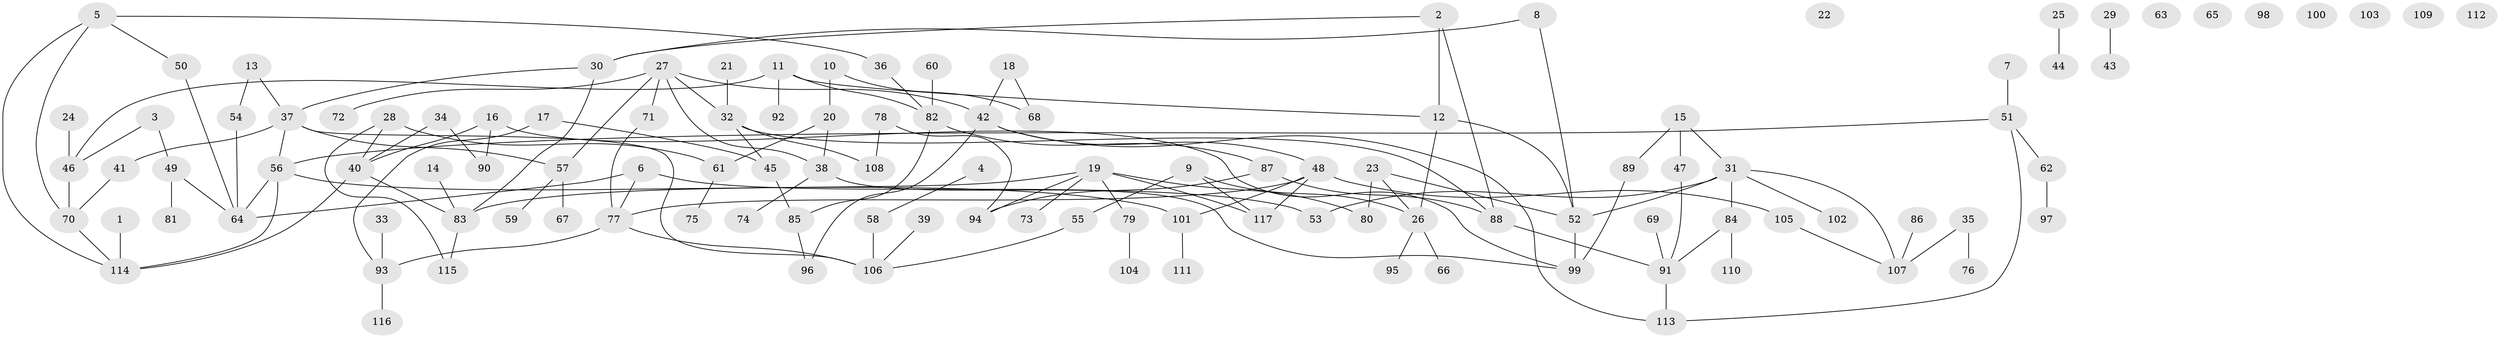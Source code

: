 // Generated by graph-tools (version 1.1) at 2025/00/03/09/25 03:00:45]
// undirected, 117 vertices, 144 edges
graph export_dot {
graph [start="1"]
  node [color=gray90,style=filled];
  1;
  2;
  3;
  4;
  5;
  6;
  7;
  8;
  9;
  10;
  11;
  12;
  13;
  14;
  15;
  16;
  17;
  18;
  19;
  20;
  21;
  22;
  23;
  24;
  25;
  26;
  27;
  28;
  29;
  30;
  31;
  32;
  33;
  34;
  35;
  36;
  37;
  38;
  39;
  40;
  41;
  42;
  43;
  44;
  45;
  46;
  47;
  48;
  49;
  50;
  51;
  52;
  53;
  54;
  55;
  56;
  57;
  58;
  59;
  60;
  61;
  62;
  63;
  64;
  65;
  66;
  67;
  68;
  69;
  70;
  71;
  72;
  73;
  74;
  75;
  76;
  77;
  78;
  79;
  80;
  81;
  82;
  83;
  84;
  85;
  86;
  87;
  88;
  89;
  90;
  91;
  92;
  93;
  94;
  95;
  96;
  97;
  98;
  99;
  100;
  101;
  102;
  103;
  104;
  105;
  106;
  107;
  108;
  109;
  110;
  111;
  112;
  113;
  114;
  115;
  116;
  117;
  1 -- 114;
  2 -- 12;
  2 -- 30;
  2 -- 88;
  3 -- 46;
  3 -- 49;
  4 -- 58;
  5 -- 36;
  5 -- 50;
  5 -- 70;
  5 -- 114;
  6 -- 53;
  6 -- 64;
  6 -- 77;
  7 -- 51;
  8 -- 30;
  8 -- 52;
  9 -- 26;
  9 -- 55;
  9 -- 117;
  10 -- 20;
  10 -- 68;
  11 -- 12;
  11 -- 46;
  11 -- 82;
  11 -- 92;
  12 -- 26;
  12 -- 52;
  13 -- 37;
  13 -- 54;
  14 -- 83;
  15 -- 31;
  15 -- 47;
  15 -- 89;
  16 -- 40;
  16 -- 90;
  16 -- 99;
  17 -- 45;
  17 -- 93;
  18 -- 42;
  18 -- 68;
  19 -- 73;
  19 -- 79;
  19 -- 80;
  19 -- 83;
  19 -- 94;
  19 -- 117;
  20 -- 38;
  20 -- 61;
  21 -- 32;
  23 -- 26;
  23 -- 52;
  23 -- 80;
  24 -- 46;
  25 -- 44;
  26 -- 66;
  26 -- 95;
  27 -- 32;
  27 -- 38;
  27 -- 42;
  27 -- 57;
  27 -- 71;
  27 -- 72;
  28 -- 40;
  28 -- 61;
  28 -- 115;
  29 -- 43;
  30 -- 37;
  30 -- 83;
  31 -- 52;
  31 -- 53;
  31 -- 84;
  31 -- 102;
  31 -- 107;
  32 -- 45;
  32 -- 88;
  32 -- 108;
  33 -- 93;
  34 -- 40;
  34 -- 90;
  35 -- 76;
  35 -- 107;
  36 -- 82;
  37 -- 41;
  37 -- 56;
  37 -- 57;
  37 -- 106;
  38 -- 74;
  38 -- 99;
  39 -- 106;
  40 -- 83;
  40 -- 114;
  41 -- 70;
  42 -- 48;
  42 -- 96;
  42 -- 113;
  45 -- 85;
  46 -- 70;
  47 -- 91;
  48 -- 77;
  48 -- 101;
  48 -- 105;
  48 -- 117;
  49 -- 64;
  49 -- 81;
  50 -- 64;
  51 -- 56;
  51 -- 62;
  51 -- 113;
  52 -- 99;
  54 -- 64;
  55 -- 106;
  56 -- 64;
  56 -- 101;
  56 -- 114;
  57 -- 59;
  57 -- 67;
  58 -- 106;
  60 -- 82;
  61 -- 75;
  62 -- 97;
  69 -- 91;
  70 -- 114;
  71 -- 77;
  77 -- 93;
  77 -- 106;
  78 -- 94;
  78 -- 108;
  79 -- 104;
  82 -- 85;
  82 -- 87;
  83 -- 115;
  84 -- 91;
  84 -- 110;
  85 -- 96;
  86 -- 107;
  87 -- 88;
  87 -- 94;
  88 -- 91;
  89 -- 99;
  91 -- 113;
  93 -- 116;
  101 -- 111;
  105 -- 107;
}
